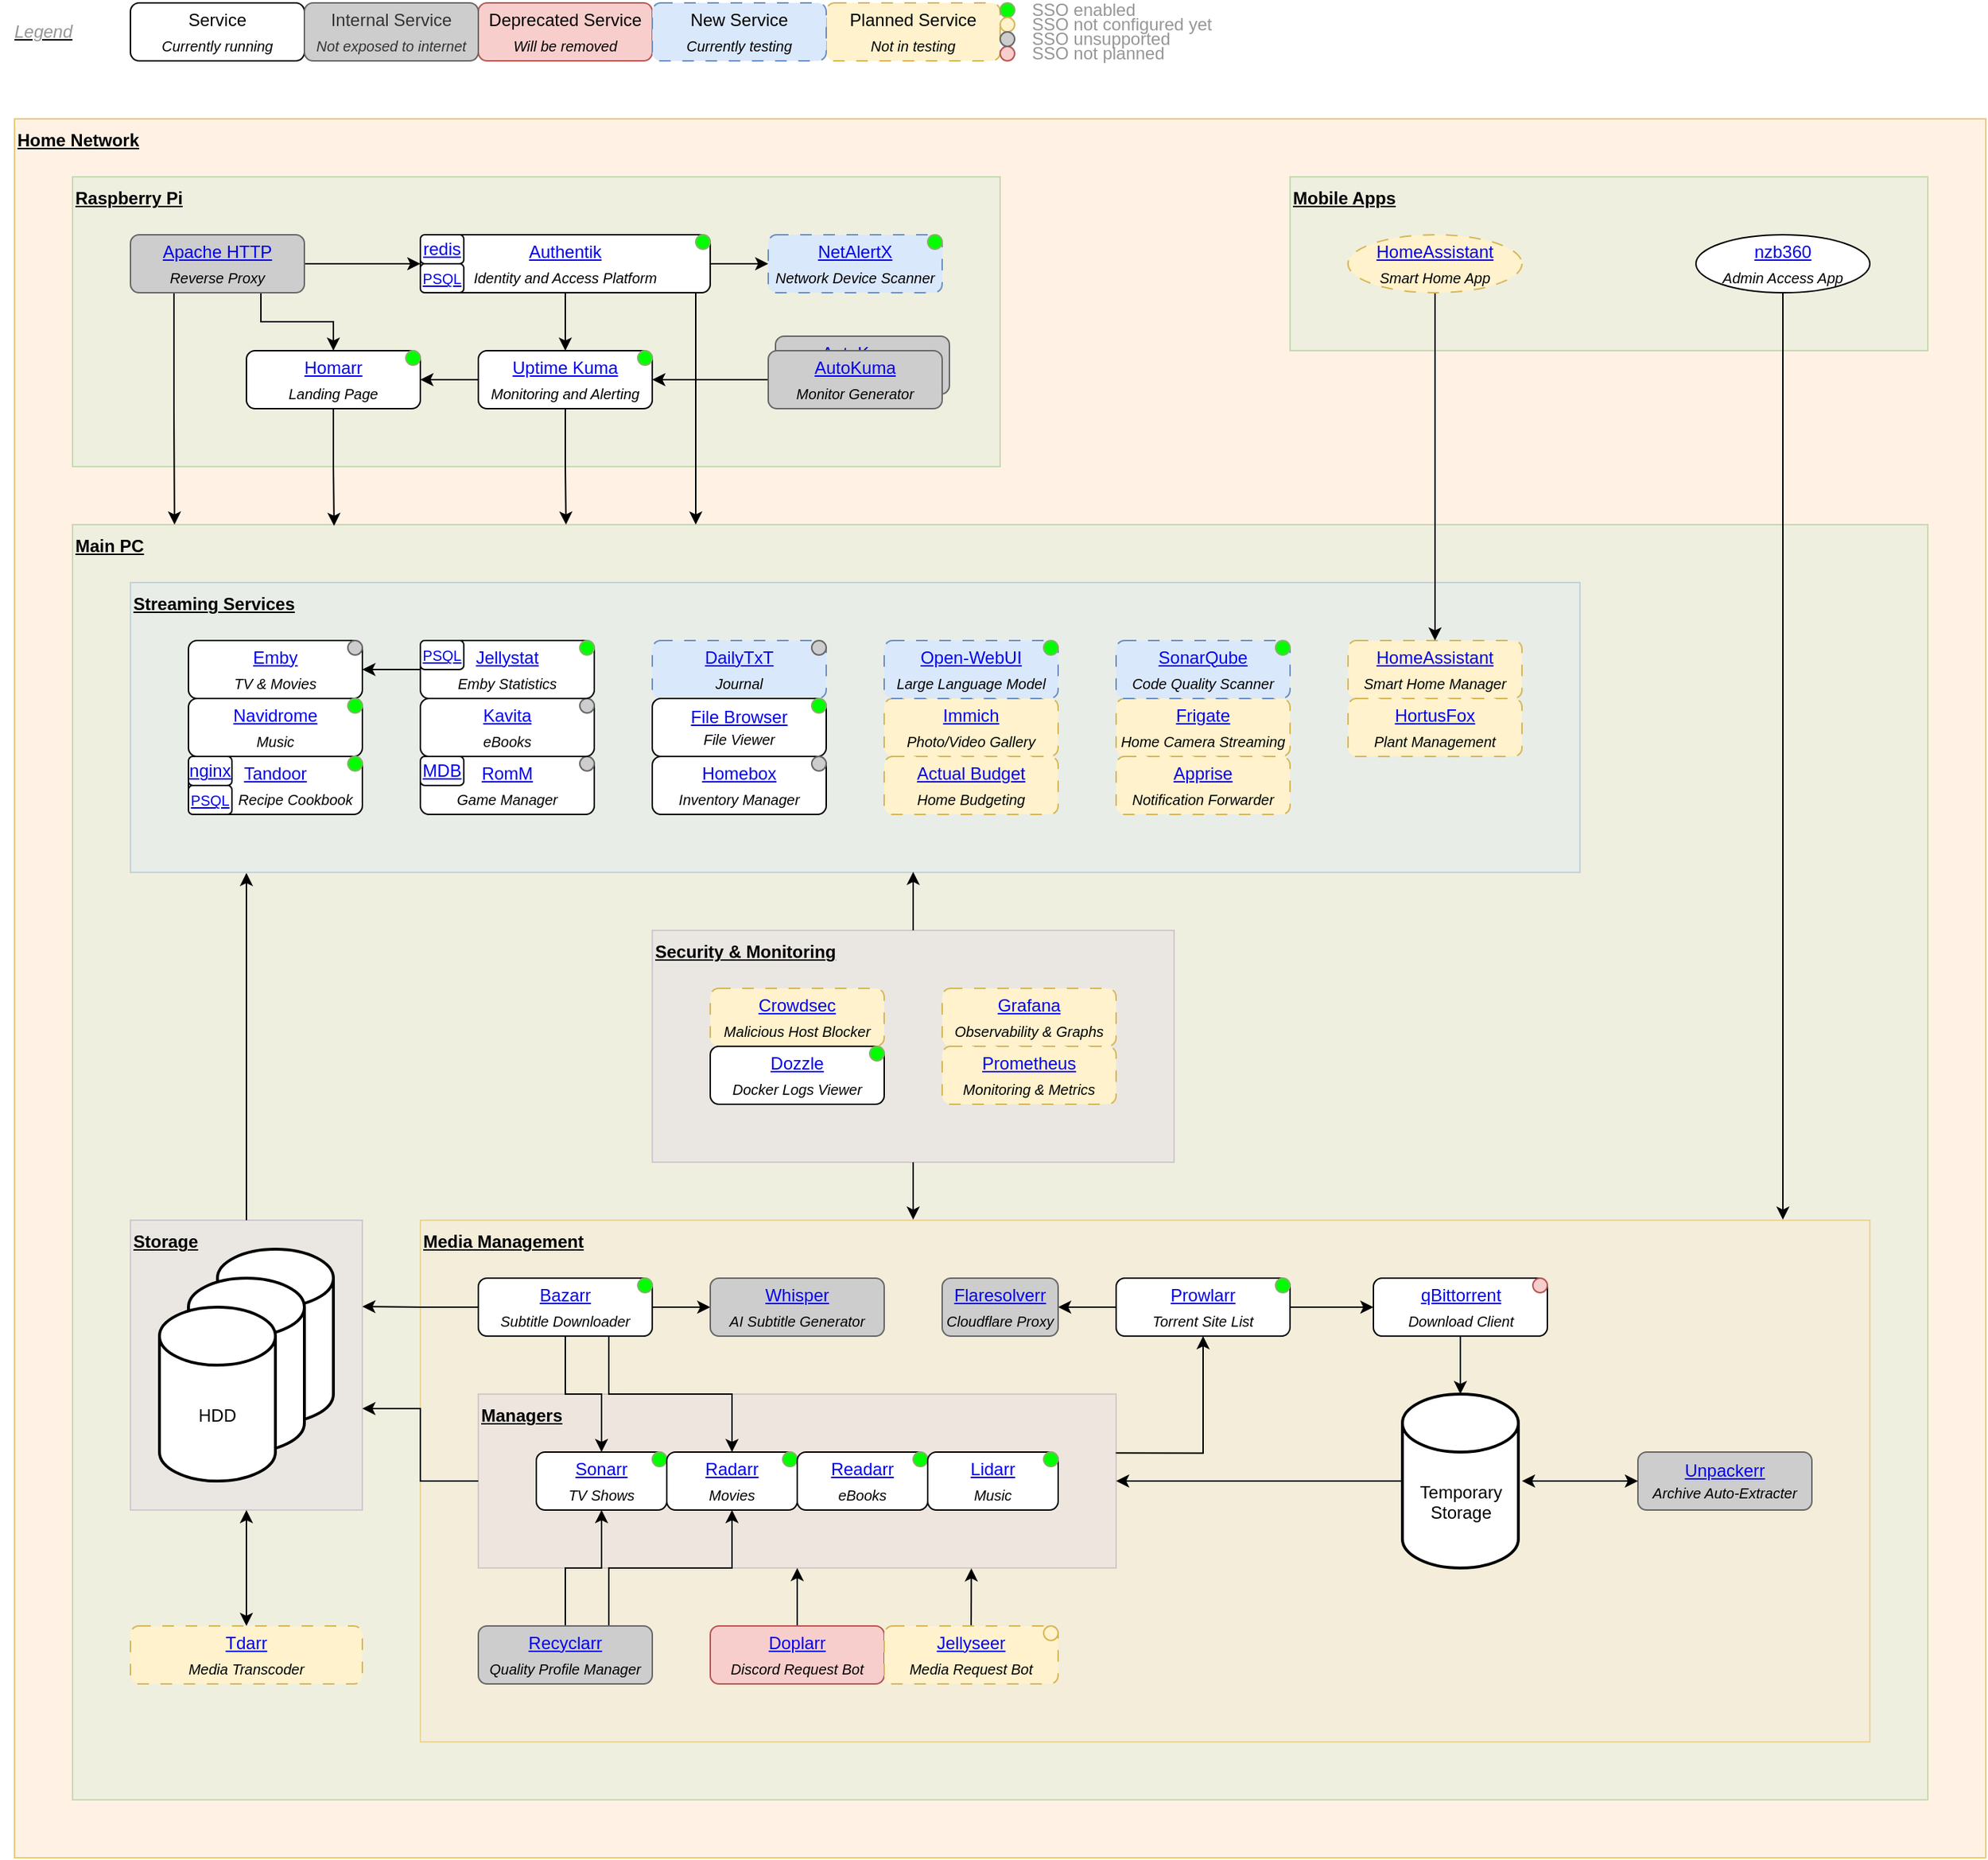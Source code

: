 <mxfile version="24.5.5" type="device">
  <diagram name="Page-1" id="pc7IyndSCSYQQamvQ25E">
    <mxGraphModel dx="1154" dy="514" grid="1" gridSize="10" guides="1" tooltips="1" connect="1" arrows="1" fold="1" page="1" pageScale="1" pageWidth="1169" pageHeight="827" math="0" shadow="0">
      <root>
        <mxCell id="0" />
        <mxCell id="1" parent="0" />
        <mxCell id="ByP5D_G1rsHgrG0Wdw6j-28" value="" style="rounded=0;whiteSpace=wrap;html=1;fillColor=#ffe6cc;strokeColor=#d79b00;opacity=50;" parent="1" vertex="1">
          <mxGeometry x="40" y="120" width="1360" height="1200" as="geometry" />
        </mxCell>
        <mxCell id="6X1RMtc413aK-zR1KFE_-30" value="" style="rounded=0;whiteSpace=wrap;html=1;fillColor=#d5e8d4;strokeColor=#82b366;opacity=40;" parent="1" vertex="1">
          <mxGeometry x="80" y="400" width="1280" height="880" as="geometry" />
        </mxCell>
        <mxCell id="nFLrENYFJLQG_o7xyKyQ-1" value="" style="rounded=0;whiteSpace=wrap;html=1;fillColor=#dae8fc;strokeColor=#6c8ebf;fillStyle=auto;gradientColor=none;opacity=30;glass=0;" parent="1" vertex="1">
          <mxGeometry x="120" y="440" width="1000" height="200" as="geometry" />
        </mxCell>
        <mxCell id="6X1RMtc413aK-zR1KFE_-32" value="" style="rounded=0;whiteSpace=wrap;html=1;fillColor=#ffe6cc;strokeColor=#d79b00;opacity=30;" parent="1" vertex="1">
          <mxGeometry x="320" y="880" width="1000" height="360" as="geometry" />
        </mxCell>
        <mxCell id="dgM-4BmzPYSXpo5_9bCQ-5" value="" style="rounded=0;whiteSpace=wrap;html=1;opacity=40;fillColor=#d5e8d4;strokeColor=#82b366;" parent="1" vertex="1">
          <mxGeometry x="920" y="160" width="440" height="120" as="geometry" />
        </mxCell>
        <mxCell id="ByP5D_G1rsHgrG0Wdw6j-15" value="" style="rounded=0;whiteSpace=wrap;html=1;opacity=40;fillColor=#d5e8d4;strokeColor=#82b366;" parent="1" vertex="1">
          <mxGeometry x="80" y="160" width="640" height="200" as="geometry" />
        </mxCell>
        <mxCell id="oyaQrTRKLkGkAWCvTF3D-21" value="" style="rounded=0;whiteSpace=wrap;html=1;fillColor=#e1d5e7;strokeColor=#9673a6;opacity=30;" parent="1" vertex="1">
          <mxGeometry x="120" y="880" width="160" height="200" as="geometry" />
        </mxCell>
        <mxCell id="Tl25KXTgNwVIgyIWhWGG-37" style="edgeStyle=orthogonalEdgeStyle;rounded=0;orthogonalLoop=1;jettySize=auto;html=1;exitX=0.999;exitY=0.339;exitDx=0;exitDy=0;entryX=0.5;entryY=1;entryDx=0;entryDy=0;exitPerimeter=0;" parent="1" source="oyaQrTRKLkGkAWCvTF3D-5" target="nFLrENYFJLQG_o7xyKyQ-12" edge="1">
          <mxGeometry relative="1" as="geometry">
            <Array as="points">
              <mxPoint x="860" y="1041" />
            </Array>
          </mxGeometry>
        </mxCell>
        <mxCell id="Tl25KXTgNwVIgyIWhWGG-45" style="edgeStyle=orthogonalEdgeStyle;rounded=0;orthogonalLoop=1;jettySize=auto;html=1;exitX=0;exitY=0.5;exitDx=0;exitDy=0;entryX=1;entryY=0.65;entryDx=0;entryDy=0;entryPerimeter=0;" parent="1" source="oyaQrTRKLkGkAWCvTF3D-5" target="oyaQrTRKLkGkAWCvTF3D-21" edge="1">
          <mxGeometry relative="1" as="geometry" />
        </mxCell>
        <mxCell id="oyaQrTRKLkGkAWCvTF3D-5" value="" style="rounded=0;whiteSpace=wrap;html=1;fillColor=#e1d5e7;strokeColor=#9673a6;opacity=30;" parent="1" vertex="1">
          <mxGeometry x="360" y="1000" width="440" height="120" as="geometry" />
        </mxCell>
        <mxCell id="nFLrENYFJLQG_o7xyKyQ-4" value="&lt;u&gt;&lt;b&gt;Streaming Services&lt;/b&gt;&lt;/u&gt;" style="text;html=1;strokeColor=none;fillColor=none;align=left;verticalAlign=middle;whiteSpace=wrap;rounded=0;" parent="1" vertex="1">
          <mxGeometry x="120" y="440" width="120" height="30" as="geometry" />
        </mxCell>
        <mxCell id="Tl25KXTgNwVIgyIWhWGG-32" style="edgeStyle=orthogonalEdgeStyle;rounded=0;orthogonalLoop=1;jettySize=auto;html=1;exitX=1;exitY=0.5;exitDx=0;exitDy=0;entryX=0;entryY=0.5;entryDx=0;entryDy=0;" parent="1" source="nFLrENYFJLQG_o7xyKyQ-11" target="nFLrENYFJLQG_o7xyKyQ-13" edge="1">
          <mxGeometry relative="1" as="geometry" />
        </mxCell>
        <mxCell id="Tl25KXTgNwVIgyIWhWGG-33" style="edgeStyle=orthogonalEdgeStyle;rounded=0;orthogonalLoop=1;jettySize=auto;html=1;exitX=0.75;exitY=1;exitDx=0;exitDy=0;" parent="1" source="nFLrENYFJLQG_o7xyKyQ-11" target="nFLrENYFJLQG_o7xyKyQ-8" edge="1">
          <mxGeometry relative="1" as="geometry" />
        </mxCell>
        <mxCell id="Tl25KXTgNwVIgyIWhWGG-34" style="edgeStyle=orthogonalEdgeStyle;rounded=0;orthogonalLoop=1;jettySize=auto;html=1;exitX=0.5;exitY=1;exitDx=0;exitDy=0;entryX=0.5;entryY=0;entryDx=0;entryDy=0;" parent="1" source="nFLrENYFJLQG_o7xyKyQ-11" target="nFLrENYFJLQG_o7xyKyQ-7" edge="1">
          <mxGeometry relative="1" as="geometry" />
        </mxCell>
        <mxCell id="oyaQrTRKLkGkAWCvTF3D-35" style="edgeStyle=orthogonalEdgeStyle;rounded=0;orthogonalLoop=1;jettySize=auto;html=1;exitX=0;exitY=0.5;exitDx=0;exitDy=0;entryX=1;entryY=0.5;entryDx=0;entryDy=0;" parent="1" source="nFLrENYFJLQG_o7xyKyQ-12" target="oyaQrTRKLkGkAWCvTF3D-34" edge="1">
          <mxGeometry relative="1" as="geometry" />
        </mxCell>
        <mxCell id="nFLrENYFJLQG_o7xyKyQ-13" value="&lt;a href=&quot;https://github.com/ahmetoner/whisper-asr-webservice&quot;&gt;Whisper&lt;/a&gt;&lt;br&gt;&lt;i&gt;&lt;sub&gt;AI Subtitle Generator&lt;/sub&gt;&lt;/i&gt;" style="rounded=1;whiteSpace=wrap;html=1;fillColor=#cdcdcd;strokeColor=#666666;" parent="1" vertex="1">
          <mxGeometry x="520" y="920" width="120" height="40" as="geometry" />
        </mxCell>
        <mxCell id="6X1RMtc413aK-zR1KFE_-15" value="" style="endArrow=classic;html=1;rounded=0;exitX=1;exitY=0.5;exitDx=0;exitDy=0;entryX=0;entryY=0.5;entryDx=0;entryDy=0;" parent="1" source="nFLrENYFJLQG_o7xyKyQ-12" target="nFLrENYFJLQG_o7xyKyQ-14" edge="1">
          <mxGeometry width="50" height="50" relative="1" as="geometry">
            <mxPoint x="850" y="1070" as="sourcePoint" />
            <mxPoint x="840" y="940" as="targetPoint" />
          </mxGeometry>
        </mxCell>
        <mxCell id="6X1RMtc413aK-zR1KFE_-31" value="Main PC" style="text;html=1;strokeColor=none;fillColor=none;align=left;verticalAlign=middle;whiteSpace=wrap;rounded=0;fontStyle=5" parent="1" vertex="1">
          <mxGeometry x="80" y="400" width="60" height="30" as="geometry" />
        </mxCell>
        <mxCell id="6X1RMtc413aK-zR1KFE_-33" value="Media Management" style="text;html=1;strokeColor=none;fillColor=none;align=left;verticalAlign=middle;whiteSpace=wrap;rounded=0;fontStyle=5" parent="1" vertex="1">
          <mxGeometry x="320" y="880" width="130" height="30" as="geometry" />
        </mxCell>
        <mxCell id="oyaQrTRKLkGkAWCvTF3D-2" value="" style="endArrow=classic;html=1;rounded=0;exitX=0.5;exitY=1;exitDx=0;exitDy=0;entryX=0.5;entryY=0;entryDx=0;entryDy=0;entryPerimeter=0;" parent="1" source="nFLrENYFJLQG_o7xyKyQ-14" target="yPYZG5OUBgQut-3pFmvg-13" edge="1">
          <mxGeometry width="50" height="50" relative="1" as="geometry">
            <mxPoint x="900" y="1290" as="sourcePoint" />
            <mxPoint x="1037.5" y="1000" as="targetPoint" />
          </mxGeometry>
        </mxCell>
        <mxCell id="oyaQrTRKLkGkAWCvTF3D-34" value="&lt;a href=&quot;https://github.com/aeonlucid/flaresolverr&quot;&gt;Flaresolverr&lt;/a&gt;&lt;br&gt;&lt;i&gt;&lt;sub&gt;Cloudflare Proxy&lt;/sub&gt;&lt;/i&gt;" style="rounded=1;whiteSpace=wrap;html=1;fillColor=#cdcdcd;strokeColor=#666666;" parent="1" vertex="1">
          <mxGeometry x="680" y="920" width="80" height="40" as="geometry" />
        </mxCell>
        <mxCell id="oyaQrTRKLkGkAWCvTF3D-38" value="Storage" style="text;html=1;strokeColor=none;fillColor=none;align=left;verticalAlign=middle;whiteSpace=wrap;rounded=0;fontStyle=5" parent="1" vertex="1">
          <mxGeometry x="120" y="880" width="60" height="30" as="geometry" />
        </mxCell>
        <mxCell id="ByP5D_G1rsHgrG0Wdw6j-4" value="&lt;a href=&quot;https://play.google.com/store/apps/details?id=com.kevinforeman.nzb360&quot;&gt;nzb360&lt;/a&gt;&lt;br&gt;&lt;i&gt;&lt;sub&gt;Admin Access App&lt;/sub&gt;&lt;/i&gt;" style="ellipse;whiteSpace=wrap;html=1;" parent="1" vertex="1">
          <mxGeometry x="1200" y="200" width="120" height="40" as="geometry" />
        </mxCell>
        <mxCell id="ByP5D_G1rsHgrG0Wdw6j-7" value="&lt;a href=&quot;https://github.com/home-assistant&quot;&gt;HomeAssistant&lt;/a&gt;&lt;br&gt;&lt;i&gt;&lt;sub&gt;Smart Home Manager&lt;/sub&gt;&lt;/i&gt;" style="rounded=1;whiteSpace=wrap;html=1;dashed=1;dashPattern=8 8;fillColor=#fff2cc;strokeColor=#d6b656;" parent="1" vertex="1">
          <mxGeometry x="960" y="480" width="120" height="40" as="geometry" />
        </mxCell>
        <mxCell id="ByP5D_G1rsHgrG0Wdw6j-16" value="Raspberry Pi" style="text;html=1;strokeColor=none;fillColor=none;align=left;verticalAlign=middle;whiteSpace=wrap;rounded=0;fontStyle=5" parent="1" vertex="1">
          <mxGeometry x="80" y="160" width="90" height="30" as="geometry" />
        </mxCell>
        <mxCell id="m3TOI7ntmCoXaSSpGHYj-6" style="edgeStyle=orthogonalEdgeStyle;rounded=0;orthogonalLoop=1;jettySize=auto;html=1;exitX=1;exitY=0.5;exitDx=0;exitDy=0;entryX=0;entryY=0.5;entryDx=0;entryDy=0;" parent="1" source="ByP5D_G1rsHgrG0Wdw6j-18" target="E4U7jJgjo-yncmPXJe4U-10" edge="1">
          <mxGeometry relative="1" as="geometry" />
        </mxCell>
        <mxCell id="m3TOI7ntmCoXaSSpGHYj-15" style="edgeStyle=orthogonalEdgeStyle;rounded=0;orthogonalLoop=1;jettySize=auto;html=1;exitX=0.75;exitY=1;exitDx=0;exitDy=0;entryX=0.5;entryY=0;entryDx=0;entryDy=0;" parent="1" source="ByP5D_G1rsHgrG0Wdw6j-18" target="MZvt10MQMLPbu3KIxgem-8" edge="1">
          <mxGeometry relative="1" as="geometry" />
        </mxCell>
        <mxCell id="ByP5D_G1rsHgrG0Wdw6j-29" value="&lt;b&gt;&lt;u&gt;Home Network&lt;/u&gt;&lt;/b&gt;" style="text;html=1;strokeColor=none;fillColor=none;align=left;verticalAlign=middle;whiteSpace=wrap;rounded=0;" parent="1" vertex="1">
          <mxGeometry x="40" y="120" width="90" height="30" as="geometry" />
        </mxCell>
        <mxCell id="ByP5D_G1rsHgrG0Wdw6j-34" value="&lt;a href=&quot;https://github.com/imagegenius/docker-immich&quot;&gt;Immich&lt;/a&gt;&lt;br&gt;&lt;sub&gt;&lt;i&gt;Photo/Video Gallery&lt;/i&gt;&lt;/sub&gt;" style="rounded=1;whiteSpace=wrap;html=1;dashed=1;dashPattern=8 8;fillColor=#fff2cc;strokeColor=#d6b656;" parent="1" vertex="1">
          <mxGeometry x="640" y="520" width="120" height="40" as="geometry" />
        </mxCell>
        <mxCell id="Tl25KXTgNwVIgyIWhWGG-35" style="edgeStyle=orthogonalEdgeStyle;rounded=0;orthogonalLoop=1;jettySize=auto;html=1;exitX=0.5;exitY=0;exitDx=0;exitDy=0;" parent="1" source="ByP5D_G1rsHgrG0Wdw6j-36" target="nFLrENYFJLQG_o7xyKyQ-7" edge="1">
          <mxGeometry relative="1" as="geometry" />
        </mxCell>
        <mxCell id="Tl25KXTgNwVIgyIWhWGG-36" style="edgeStyle=orthogonalEdgeStyle;rounded=0;orthogonalLoop=1;jettySize=auto;html=1;exitX=0.75;exitY=0;exitDx=0;exitDy=0;entryX=0.5;entryY=1;entryDx=0;entryDy=0;" parent="1" source="ByP5D_G1rsHgrG0Wdw6j-36" target="nFLrENYFJLQG_o7xyKyQ-8" edge="1">
          <mxGeometry relative="1" as="geometry" />
        </mxCell>
        <mxCell id="ByP5D_G1rsHgrG0Wdw6j-36" value="&lt;a href=&quot;https://github.com/recyclarr/recyclarr&quot;&gt;Recyclarr&lt;/a&gt;&lt;br&gt;&lt;i&gt;&lt;sub&gt;Quality Profile Manager&lt;/sub&gt;&lt;/i&gt;" style="rounded=1;whiteSpace=wrap;html=1;fillColor=#cdcdcd;strokeColor=#666666;" parent="1" vertex="1">
          <mxGeometry x="360" y="1160" width="120" height="40" as="geometry" />
        </mxCell>
        <mxCell id="ByP5D_G1rsHgrG0Wdw6j-39" value="&lt;a href=&quot;https://github.com/Unpackerr/unpackerr&quot;&gt;Unpackerr&lt;/a&gt;&lt;br&gt;&lt;span style=&quot;font-size: 10px;&quot;&gt;&lt;i&gt;Archive Auto-Extracter&lt;/i&gt;&lt;/span&gt;" style="rounded=1;whiteSpace=wrap;html=1;fillColor=#cdcdcd;strokeColor=#666666;" parent="1" vertex="1">
          <mxGeometry x="1160" y="1040" width="120" height="40" as="geometry" />
        </mxCell>
        <mxCell id="Tl25KXTgNwVIgyIWhWGG-4" value="" style="rounded=0;whiteSpace=wrap;html=1;fillColor=#e1d5e7;strokeColor=#9673a6;opacity=30;" parent="1" vertex="1">
          <mxGeometry x="480" y="680" width="360" height="160" as="geometry" />
        </mxCell>
        <mxCell id="beeUFlDvooX-L1BY4JcO-8" value="Service&lt;br&gt;&lt;i&gt;&lt;sub&gt;Currently running&lt;/sub&gt;&lt;/i&gt;" style="rounded=1;whiteSpace=wrap;html=1;" parent="1" vertex="1">
          <mxGeometry x="120" y="40" width="120" height="40" as="geometry" />
        </mxCell>
        <mxCell id="beeUFlDvooX-L1BY4JcO-9" value="Deprecated Service&lt;br&gt;&lt;i&gt;&lt;sub&gt;Will be removed&lt;br&gt;&lt;/sub&gt;&lt;/i&gt;" style="rounded=1;whiteSpace=wrap;html=1;fillColor=#f8cecc;strokeColor=#b85450;" parent="1" vertex="1">
          <mxGeometry x="360" y="40" width="120" height="40" as="geometry" />
        </mxCell>
        <mxCell id="beeUFlDvooX-L1BY4JcO-10" value="Planned Service&lt;br&gt;&lt;i&gt;&lt;sub&gt;Not in testing&lt;/sub&gt;&lt;/i&gt;" style="rounded=1;whiteSpace=wrap;html=1;dashed=1;dashPattern=8 8;fillColor=#fff2cc;strokeColor=#d6b656;" parent="1" vertex="1">
          <mxGeometry x="600" y="40" width="120" height="40" as="geometry" />
        </mxCell>
        <mxCell id="beeUFlDvooX-L1BY4JcO-11" value="New Service&lt;br&gt;&lt;sub&gt;&lt;i&gt;Currently testing&lt;/i&gt;&lt;/sub&gt;" style="rounded=1;whiteSpace=wrap;html=1;dashed=1;dashPattern=8 8;fillColor=#dae8fc;strokeColor=#6c8ebf;" parent="1" vertex="1">
          <mxGeometry x="480" y="40" width="120" height="40" as="geometry" />
        </mxCell>
        <mxCell id="FYdWkUBb8k9048htAl1_-2" style="edgeStyle=orthogonalEdgeStyle;rounded=0;orthogonalLoop=1;jettySize=auto;html=1;entryX=1;entryY=0.5;entryDx=0;entryDy=0;" parent="1" source="Tl25KXTgNwVIgyIWhWGG-1" target="MZvt10MQMLPbu3KIxgem-8" edge="1">
          <mxGeometry relative="1" as="geometry" />
        </mxCell>
        <mxCell id="Tl25KXTgNwVIgyIWhWGG-5" value="&lt;b&gt;&lt;u&gt;Security &amp;amp; Monitoring&lt;/u&gt;&lt;/b&gt;" style="text;html=1;strokeColor=none;fillColor=none;align=left;verticalAlign=middle;whiteSpace=wrap;rounded=0;" parent="1" vertex="1">
          <mxGeometry x="480" y="680" width="140" height="30" as="geometry" />
        </mxCell>
        <mxCell id="Tl25KXTgNwVIgyIWhWGG-8" value="&lt;a href=&quot;https://github.com/ZoneMinder&quot;&gt;Frigate&lt;/a&gt;&lt;br&gt;&lt;i&gt;&lt;sub&gt;Home Camera Streaming&lt;/sub&gt;&lt;/i&gt;" style="rounded=1;whiteSpace=wrap;html=1;dashed=1;dashPattern=8 8;fillColor=#fff2cc;strokeColor=#d6b656;" parent="1" vertex="1">
          <mxGeometry x="800" y="520" width="120" height="40" as="geometry" />
        </mxCell>
        <mxCell id="Tl25KXTgNwVIgyIWhWGG-40" style="edgeStyle=orthogonalEdgeStyle;rounded=0;orthogonalLoop=1;jettySize=auto;html=1;exitX=0.5;exitY=0;exitDx=0;exitDy=0;entryX=0.5;entryY=1;entryDx=0;entryDy=0;" parent="1" source="Tl25KXTgNwVIgyIWhWGG-10" target="oyaQrTRKLkGkAWCvTF3D-5" edge="1">
          <mxGeometry relative="1" as="geometry" />
        </mxCell>
        <mxCell id="Tl25KXTgNwVIgyIWhWGG-10" value="&lt;a href=&quot;https://github.com/kiranshila/Doplarr&quot;&gt;Doplarr&lt;/a&gt;&lt;br&gt;&lt;i&gt;&lt;sub&gt;Discord Request Bot&lt;br&gt;&lt;/sub&gt;&lt;/i&gt;" style="rounded=1;whiteSpace=wrap;html=1;fillColor=#f8cecc;strokeColor=#b85450;" parent="1" vertex="1">
          <mxGeometry x="520" y="1160" width="120" height="40" as="geometry" />
        </mxCell>
        <mxCell id="Tl25KXTgNwVIgyIWhWGG-11" value="&lt;a href=&quot;https://github.com/crowdsecurity/crowdsec&quot;&gt;Crowdsec&lt;/a&gt;&lt;br&gt;&lt;i&gt;&lt;sub&gt;Malicious Host Blocker&lt;/sub&gt;&lt;/i&gt;" style="rounded=1;whiteSpace=wrap;html=1;dashed=1;dashPattern=8 8;fillColor=#fff2cc;strokeColor=#d6b656;" parent="1" vertex="1">
          <mxGeometry x="520" y="720" width="120" height="40" as="geometry" />
        </mxCell>
        <mxCell id="Tl25KXTgNwVIgyIWhWGG-13" style="edgeStyle=orthogonalEdgeStyle;rounded=0;orthogonalLoop=1;jettySize=auto;html=1;exitX=0.5;exitY=0;exitDx=0;exitDy=0;entryX=0.54;entryY=0.998;entryDx=0;entryDy=0;entryPerimeter=0;" parent="1" source="Tl25KXTgNwVIgyIWhWGG-4" target="nFLrENYFJLQG_o7xyKyQ-1" edge="1">
          <mxGeometry relative="1" as="geometry" />
        </mxCell>
        <mxCell id="Tl25KXTgNwVIgyIWhWGG-15" style="edgeStyle=orthogonalEdgeStyle;rounded=0;orthogonalLoop=1;jettySize=auto;html=1;exitX=0.5;exitY=1;exitDx=0;exitDy=0;entryX=0.34;entryY=-0.001;entryDx=0;entryDy=0;entryPerimeter=0;" parent="1" source="Tl25KXTgNwVIgyIWhWGG-4" target="6X1RMtc413aK-zR1KFE_-32" edge="1">
          <mxGeometry relative="1" as="geometry">
            <Array as="points" />
            <mxPoint x="665" y="880" as="targetPoint" />
          </mxGeometry>
        </mxCell>
        <mxCell id="Tl25KXTgNwVIgyIWhWGG-20" value="" style="endArrow=classic;startArrow=classic;html=1;rounded=0;entryX=0;entryY=0.5;entryDx=0;entryDy=0;" parent="1" target="ByP5D_G1rsHgrG0Wdw6j-39" edge="1">
          <mxGeometry width="50" height="50" relative="1" as="geometry">
            <mxPoint x="1080" y="1060" as="sourcePoint" />
            <mxPoint x="1260" y="1210" as="targetPoint" />
          </mxGeometry>
        </mxCell>
        <mxCell id="oyaQrTRKLkGkAWCvTF3D-7" value="Managers" style="text;html=1;strokeColor=none;fillColor=none;align=left;verticalAlign=middle;whiteSpace=wrap;rounded=0;fontStyle=5" parent="1" vertex="1">
          <mxGeometry x="360" y="1000" width="60" height="30" as="geometry" />
        </mxCell>
        <mxCell id="Tl25KXTgNwVIgyIWhWGG-42" style="edgeStyle=orthogonalEdgeStyle;rounded=0;orthogonalLoop=1;jettySize=auto;html=1;exitX=0.5;exitY=0;exitDx=0;exitDy=0;entryX=0.773;entryY=1.002;entryDx=0;entryDy=0;entryPerimeter=0;" parent="1" source="beeUFlDvooX-L1BY4JcO-1" target="oyaQrTRKLkGkAWCvTF3D-5" edge="1">
          <mxGeometry relative="1" as="geometry" />
        </mxCell>
        <mxCell id="Tl25KXTgNwVIgyIWhWGG-43" style="edgeStyle=orthogonalEdgeStyle;rounded=0;orthogonalLoop=1;jettySize=auto;html=1;exitX=0.5;exitY=0;exitDx=0;exitDy=0;entryX=0.08;entryY=1.002;entryDx=0;entryDy=0;entryPerimeter=0;" parent="1" source="oyaQrTRKLkGkAWCvTF3D-21" target="nFLrENYFJLQG_o7xyKyQ-1" edge="1">
          <mxGeometry relative="1" as="geometry">
            <Array as="points" />
          </mxGeometry>
        </mxCell>
        <mxCell id="dgM-4BmzPYSXpo5_9bCQ-6" value="&lt;u&gt;&lt;b&gt;Mobile Apps&lt;/b&gt;&lt;/u&gt;" style="text;html=1;strokeColor=none;fillColor=none;align=left;verticalAlign=middle;whiteSpace=wrap;rounded=0;" parent="1" vertex="1">
          <mxGeometry x="920" y="160" width="120" height="30" as="geometry" />
        </mxCell>
        <mxCell id="dgM-4BmzPYSXpo5_9bCQ-11" style="edgeStyle=orthogonalEdgeStyle;rounded=0;orthogonalLoop=1;jettySize=auto;html=1;exitX=0.5;exitY=1;exitDx=0;exitDy=0;entryX=0.5;entryY=0;entryDx=0;entryDy=0;" parent="1" source="ByP5D_G1rsHgrG0Wdw6j-11" target="ByP5D_G1rsHgrG0Wdw6j-7" edge="1">
          <mxGeometry relative="1" as="geometry">
            <Array as="points">
              <mxPoint x="1020" y="250" />
              <mxPoint x="1020" y="250" />
            </Array>
          </mxGeometry>
        </mxCell>
        <mxCell id="ByP5D_G1rsHgrG0Wdw6j-11" value="&lt;a href=&quot;https://play.google.com/store/apps/details?id=io.homeassistant.companion.android&quot;&gt;HomeAssistant&lt;/a&gt;&lt;br&gt;&lt;i&gt;&lt;sub&gt;Smart Home App&lt;/sub&gt;&lt;/i&gt;" style="ellipse;whiteSpace=wrap;html=1;dashed=1;dashPattern=8 8;fillColor=#fff2cc;strokeColor=#d6b656;" parent="1" vertex="1">
          <mxGeometry x="960" y="200" width="120" height="40" as="geometry" />
        </mxCell>
        <mxCell id="dgM-4BmzPYSXpo5_9bCQ-10" style="edgeStyle=orthogonalEdgeStyle;rounded=0;orthogonalLoop=1;jettySize=auto;html=1;exitX=0.5;exitY=1;exitDx=0;exitDy=0;entryX=0.94;entryY=-0.001;entryDx=0;entryDy=0;entryPerimeter=0;" parent="1" source="ByP5D_G1rsHgrG0Wdw6j-4" target="6X1RMtc413aK-zR1KFE_-32" edge="1">
          <mxGeometry relative="1" as="geometry">
            <mxPoint x="1260" y="840" as="targetPoint" />
            <Array as="points" />
          </mxGeometry>
        </mxCell>
        <mxCell id="dgM-4BmzPYSXpo5_9bCQ-12" value="&lt;a href=&quot;https://github.com/danielbrendel/hortusfox-web&quot;&gt;HortusFox&lt;/a&gt;&lt;br&gt;&lt;i&gt;&lt;sub&gt;Plant Management&lt;/sub&gt;&lt;/i&gt;" style="rounded=1;whiteSpace=wrap;html=1;dashed=1;dashPattern=8 8;fillColor=#fff2cc;strokeColor=#d6b656;" parent="1" vertex="1">
          <mxGeometry x="960" y="520" width="120" height="40" as="geometry" />
        </mxCell>
        <mxCell id="dgM-4BmzPYSXpo5_9bCQ-13" value="&lt;a href=&quot;https://github.com/actualbudget/actual&quot;&gt;Actual Budget&lt;/a&gt;&lt;br&gt;&lt;i&gt;&lt;sub&gt;Home Budgeting&lt;/sub&gt;&lt;/i&gt;" style="rounded=1;whiteSpace=wrap;html=1;dashed=1;dashPattern=8 8;fillColor=#fff2cc;strokeColor=#d6b656;" parent="1" vertex="1">
          <mxGeometry x="640" y="560" width="120" height="40" as="geometry" />
        </mxCell>
        <mxCell id="HlaznDHf1Y8uNSB78Uza-1" value="&lt;a href=&quot;https://github.com/grafana/grafana&quot;&gt;Grafana&lt;/a&gt;&lt;br&gt;&lt;i&gt;&lt;sub&gt;Observability &amp;amp; Graphs&lt;/sub&gt;&lt;/i&gt;" style="rounded=1;whiteSpace=wrap;html=1;dashed=1;dashPattern=8 8;fillColor=#fff2cc;strokeColor=#d6b656;" parent="1" vertex="1">
          <mxGeometry x="680" y="720" width="120" height="40" as="geometry" />
        </mxCell>
        <mxCell id="HlaznDHf1Y8uNSB78Uza-2" value="&lt;a href=&quot;https://github.com/prometheus/prometheus&quot;&gt;Prometheus&lt;/a&gt;&lt;br&gt;&lt;i&gt;&lt;sub&gt;Monitoring &amp;amp; Metrics&lt;/sub&gt;&lt;/i&gt;" style="rounded=1;whiteSpace=wrap;html=1;dashed=1;dashPattern=8 8;fillColor=#fff2cc;strokeColor=#d6b656;" parent="1" vertex="1">
          <mxGeometry x="680" y="760" width="120" height="40" as="geometry" />
        </mxCell>
        <mxCell id="m3TOI7ntmCoXaSSpGHYj-10" style="edgeStyle=orthogonalEdgeStyle;rounded=0;orthogonalLoop=1;jettySize=auto;html=1;exitX=0.5;exitY=1;exitDx=0;exitDy=0;entryX=0.5;entryY=0;entryDx=0;entryDy=0;" parent="1" source="E4U7jJgjo-yncmPXJe4U-10" target="Tl25KXTgNwVIgyIWhWGG-1" edge="1">
          <mxGeometry relative="1" as="geometry" />
        </mxCell>
        <mxCell id="FYdWkUBb8k9048htAl1_-4" style="edgeStyle=orthogonalEdgeStyle;rounded=0;orthogonalLoop=1;jettySize=auto;html=1;entryX=0;entryY=0.5;entryDx=0;entryDy=0;" parent="1" source="E4U7jJgjo-yncmPXJe4U-10" target="FYdWkUBb8k9048htAl1_-3" edge="1">
          <mxGeometry relative="1" as="geometry" />
        </mxCell>
        <mxCell id="E4U7jJgjo-yncmPXJe4U-20" value="Internal Service&lt;br&gt;&lt;i&gt;&lt;sub&gt;Not exposed to internet&lt;/sub&gt;&lt;/i&gt;" style="rounded=1;whiteSpace=wrap;html=1;fillColor=#cdcdcd;strokeColor=#666666;fontColor=#333333;" parent="1" vertex="1">
          <mxGeometry x="240" y="40" width="120" height="40" as="geometry" />
        </mxCell>
        <mxCell id="yPYZG5OUBgQut-3pFmvg-12" value="&lt;div&gt;&lt;/div&gt;" style="strokeWidth=2;html=1;shape=mxgraph.flowchart.database;whiteSpace=wrap;" parent="1" vertex="1">
          <mxGeometry x="180" y="900" width="80" height="120" as="geometry" />
        </mxCell>
        <mxCell id="yPYZG5OUBgQut-3pFmvg-11" value="&lt;div&gt;&lt;/div&gt;" style="strokeWidth=2;html=1;shape=mxgraph.flowchart.database;whiteSpace=wrap;" parent="1" vertex="1">
          <mxGeometry x="160" y="920" width="80" height="120" as="geometry" />
        </mxCell>
        <mxCell id="yPYZG5OUBgQut-3pFmvg-10" value="&lt;div&gt;&lt;br&gt;&lt;/div&gt;&lt;div&gt;&lt;br&gt;&lt;/div&gt;HDD" style="strokeWidth=2;html=1;shape=mxgraph.flowchart.database;whiteSpace=wrap;" parent="1" vertex="1">
          <mxGeometry x="140" y="940" width="80" height="120" as="geometry" />
        </mxCell>
        <mxCell id="yPYZG5OUBgQut-3pFmvg-14" style="edgeStyle=orthogonalEdgeStyle;rounded=0;orthogonalLoop=1;jettySize=auto;html=1;exitX=0;exitY=0.5;exitDx=0;exitDy=0;exitPerimeter=0;entryX=1;entryY=0.5;entryDx=0;entryDy=0;" parent="1" source="yPYZG5OUBgQut-3pFmvg-13" target="oyaQrTRKLkGkAWCvTF3D-5" edge="1">
          <mxGeometry relative="1" as="geometry" />
        </mxCell>
        <mxCell id="yPYZG5OUBgQut-3pFmvg-13" value="&lt;div&gt;&lt;br&gt;&lt;/div&gt;&lt;div&gt;&lt;br&gt;&lt;/div&gt;Temporary&lt;div&gt;Storage&lt;/div&gt;" style="strokeWidth=2;html=1;shape=mxgraph.flowchart.database;whiteSpace=wrap;" parent="1" vertex="1">
          <mxGeometry x="997.5" y="1000" width="80" height="120" as="geometry" />
        </mxCell>
        <mxCell id="NsMB9uYr-3L7iLRaVMri-1" value="" style="ellipse;whiteSpace=wrap;html=1;aspect=fixed;fillColor=#00ff00;strokeColor=#82b366;" parent="1" vertex="1">
          <mxGeometry x="720" y="40" width="10" height="10" as="geometry" />
        </mxCell>
        <mxCell id="NsMB9uYr-3L7iLRaVMri-2" value="" style="ellipse;whiteSpace=wrap;html=1;aspect=fixed;fillColor=#fff2cc;strokeColor=#d6b656;" parent="1" vertex="1">
          <mxGeometry x="720" y="50" width="10" height="10" as="geometry" />
        </mxCell>
        <mxCell id="NsMB9uYr-3L7iLRaVMri-3" value="" style="ellipse;whiteSpace=wrap;html=1;aspect=fixed;fillColor=#f8cecc;strokeColor=#b85450;" parent="1" vertex="1">
          <mxGeometry x="720" y="70" width="10" height="10" as="geometry" />
        </mxCell>
        <mxCell id="NsMB9uYr-3L7iLRaVMri-4" value="" style="ellipse;whiteSpace=wrap;html=1;aspect=fixed;fillColor=#cdcdcd;strokeColor=#666666;fontColor=#333333;" parent="1" vertex="1">
          <mxGeometry x="720" y="60" width="10" height="10" as="geometry" />
        </mxCell>
        <mxCell id="NsMB9uYr-3L7iLRaVMri-5" value="&lt;font color=&quot;#969696&quot;&gt;SSO enabled&lt;/font&gt;" style="text;html=1;align=left;verticalAlign=middle;whiteSpace=wrap;rounded=0;" parent="1" vertex="1">
          <mxGeometry x="740" y="40" width="140" height="10" as="geometry" />
        </mxCell>
        <mxCell id="NsMB9uYr-3L7iLRaVMri-6" value="&lt;font color=&quot;#969696&quot;&gt;SSO not configured yet&lt;/font&gt;" style="text;html=1;align=left;verticalAlign=middle;whiteSpace=wrap;rounded=0;" parent="1" vertex="1">
          <mxGeometry x="740" y="50" width="140" height="10" as="geometry" />
        </mxCell>
        <mxCell id="NsMB9uYr-3L7iLRaVMri-7" value="&lt;font color=&quot;#969696&quot;&gt;SSO unsupported&lt;/font&gt;" style="text;html=1;align=left;verticalAlign=middle;whiteSpace=wrap;rounded=0;" parent="1" vertex="1">
          <mxGeometry x="740" y="60" width="140" height="10" as="geometry" />
        </mxCell>
        <mxCell id="NsMB9uYr-3L7iLRaVMri-8" value="&lt;font color=&quot;#969696&quot;&gt;SSO not planned&lt;/font&gt;" style="text;html=1;align=left;verticalAlign=middle;whiteSpace=wrap;rounded=0;" parent="1" vertex="1">
          <mxGeometry x="740" y="70" width="140" height="10" as="geometry" />
        </mxCell>
        <mxCell id="NsMB9uYr-3L7iLRaVMri-9" value="&lt;i&gt;&lt;u&gt;&lt;font color=&quot;#969696&quot;&gt;Legend&lt;/font&gt;&lt;/u&gt;&lt;/i&gt;" style="text;html=1;align=center;verticalAlign=middle;whiteSpace=wrap;rounded=0;" parent="1" vertex="1">
          <mxGeometry x="30" y="55" width="60" height="10" as="geometry" />
        </mxCell>
        <mxCell id="m3TOI7ntmCoXaSSpGHYj-8" style="edgeStyle=orthogonalEdgeStyle;rounded=0;orthogonalLoop=1;jettySize=auto;html=1;" parent="1" edge="1">
          <mxGeometry relative="1" as="geometry">
            <mxPoint x="510" y="240" as="sourcePoint" />
            <mxPoint x="510" y="400" as="targetPoint" />
            <Array as="points">
              <mxPoint x="510" y="240" />
            </Array>
          </mxGeometry>
        </mxCell>
        <mxCell id="m3TOI7ntmCoXaSSpGHYj-9" style="edgeStyle=orthogonalEdgeStyle;rounded=0;orthogonalLoop=1;jettySize=auto;html=1;exitX=0.25;exitY=1;exitDx=0;exitDy=0;entryX=0.055;entryY=0;entryDx=0;entryDy=0;entryPerimeter=0;" parent="1" source="ByP5D_G1rsHgrG0Wdw6j-18" target="6X1RMtc413aK-zR1KFE_-30" edge="1">
          <mxGeometry relative="1" as="geometry" />
        </mxCell>
        <mxCell id="m3TOI7ntmCoXaSSpGHYj-11" style="edgeStyle=orthogonalEdgeStyle;rounded=0;orthogonalLoop=1;jettySize=auto;html=1;entryX=0.266;entryY=0;entryDx=0;entryDy=0;entryPerimeter=0;" parent="1" source="Tl25KXTgNwVIgyIWhWGG-1" target="6X1RMtc413aK-zR1KFE_-30" edge="1">
          <mxGeometry relative="1" as="geometry" />
        </mxCell>
        <mxCell id="m3TOI7ntmCoXaSSpGHYj-14" style="edgeStyle=orthogonalEdgeStyle;rounded=0;orthogonalLoop=1;jettySize=auto;html=1;entryX=0.141;entryY=0.001;entryDx=0;entryDy=0;entryPerimeter=0;" parent="1" source="MZvt10MQMLPbu3KIxgem-8" target="6X1RMtc413aK-zR1KFE_-30" edge="1">
          <mxGeometry relative="1" as="geometry" />
        </mxCell>
        <mxCell id="n2UcIOqW1sy_Vd4esa-b-6" value="&lt;a href=&quot;https://github.com/caronc/apprise&quot;&gt;Apprise&lt;/a&gt;&lt;br&gt;&lt;sub&gt;&lt;i&gt;Notification Forwarder&lt;/i&gt;&lt;/sub&gt;" style="rounded=1;whiteSpace=wrap;html=1;dashed=1;dashPattern=8 8;fillColor=#fff2cc;strokeColor=#d6b656;" parent="1" vertex="1">
          <mxGeometry x="800" y="560" width="120" height="40" as="geometry" />
        </mxCell>
        <mxCell id="ROIVXRoGKlTalxw2WbaJ-17" value="&lt;a href=&quot;https://github.com/BigBoot/AutoKuma/&quot;&gt;AutoKuma&lt;/a&gt;&lt;br&gt;&lt;i&gt;&lt;sub&gt;Monitor Generator&lt;/sub&gt;&lt;/i&gt;" style="rounded=1;whiteSpace=wrap;html=1;fillColor=#cdcdcd;strokeColor=#666666;" parent="1" vertex="1">
          <mxGeometry x="565" y="270" width="120" height="40" as="geometry" />
        </mxCell>
        <mxCell id="ROIVXRoGKlTalxw2WbaJ-3" style="edgeStyle=orthogonalEdgeStyle;rounded=0;orthogonalLoop=1;jettySize=auto;html=1;exitX=0;exitY=0.5;exitDx=0;exitDy=0;entryX=1;entryY=0.5;entryDx=0;entryDy=0;" parent="1" source="ROIVXRoGKlTalxw2WbaJ-1" target="Tl25KXTgNwVIgyIWhWGG-1" edge="1">
          <mxGeometry relative="1" as="geometry" />
        </mxCell>
        <mxCell id="ROIVXRoGKlTalxw2WbaJ-1" value="&lt;a href=&quot;https://github.com/BigBoot/AutoKuma/&quot;&gt;AutoKuma&lt;/a&gt;&lt;br&gt;&lt;i&gt;&lt;sub&gt;Monitor Generator&lt;/sub&gt;&lt;/i&gt;" style="rounded=1;whiteSpace=wrap;html=1;fillColor=#cdcdcd;strokeColor=#666666;" parent="1" vertex="1">
          <mxGeometry x="560" y="280" width="120" height="40" as="geometry" />
        </mxCell>
        <mxCell id="ROIVXRoGKlTalxw2WbaJ-6" style="edgeStyle=orthogonalEdgeStyle;rounded=0;orthogonalLoop=1;jettySize=auto;html=1;exitX=0;exitY=0.5;exitDx=0;exitDy=0;entryX=1;entryY=0.5;entryDx=0;entryDy=0;" parent="1" source="ROIVXRoGKlTalxw2WbaJ-5" target="0rjydeuM3OXjqDoLz8A_-4" edge="1">
          <mxGeometry relative="1" as="geometry" />
        </mxCell>
        <mxCell id="ROIVXRoGKlTalxw2WbaJ-13" style="edgeStyle=orthogonalEdgeStyle;rounded=0;orthogonalLoop=1;jettySize=auto;html=1;entryX=1;entryY=0.298;entryDx=0;entryDy=0;entryPerimeter=0;" parent="1" source="nFLrENYFJLQG_o7xyKyQ-11" target="oyaQrTRKLkGkAWCvTF3D-21" edge="1">
          <mxGeometry relative="1" as="geometry" />
        </mxCell>
        <mxCell id="ROIVXRoGKlTalxw2WbaJ-15" style="edgeStyle=orthogonalEdgeStyle;rounded=0;orthogonalLoop=1;jettySize=auto;html=1;entryX=0.5;entryY=1;entryDx=0;entryDy=0;endArrow=classic;endFill=1;startArrow=classic;startFill=1;" parent="1" source="ROIVXRoGKlTalxw2WbaJ-14" target="oyaQrTRKLkGkAWCvTF3D-21" edge="1">
          <mxGeometry relative="1" as="geometry" />
        </mxCell>
        <mxCell id="ROIVXRoGKlTalxw2WbaJ-14" value="&lt;a href=&quot;https://github.com/HaveAGitGat/Tdarr&quot;&gt;Tdarr&lt;/a&gt;&lt;br&gt;&lt;i&gt;&lt;sub&gt;Media Transcoder&lt;/sub&gt;&lt;/i&gt;" style="rounded=1;whiteSpace=wrap;html=1;dashed=1;dashPattern=8 8;fillColor=#fff2cc;strokeColor=#d6b656;fillStyle=solid;" parent="1" vertex="1">
          <mxGeometry x="120" y="1160" width="160" height="40" as="geometry" />
        </mxCell>
        <mxCell id="ROIVXRoGKlTalxw2WbaJ-18" value="" style="group" parent="1" vertex="1" connectable="0">
          <mxGeometry x="120" y="200" width="120" height="40" as="geometry" />
        </mxCell>
        <mxCell id="ByP5D_G1rsHgrG0Wdw6j-18" value="&lt;a href=&quot;https://github.com/apache/httpd&quot;&gt;Apache HTTP&lt;/a&gt;&lt;br&gt;&lt;i&gt;&lt;sub&gt;Reverse Proxy&lt;/sub&gt;&lt;/i&gt;" style="rounded=1;whiteSpace=wrap;html=1;fillColor=#cdcdcd;strokeColor=#666666;" parent="ROIVXRoGKlTalxw2WbaJ-18" vertex="1">
          <mxGeometry width="120" height="40" as="geometry" />
        </mxCell>
        <mxCell id="ROIVXRoGKlTalxw2WbaJ-19" value="" style="group" parent="1" vertex="1" connectable="0">
          <mxGeometry x="320" y="200" width="200" height="40" as="geometry" />
        </mxCell>
        <mxCell id="r-umOOk1T-VE_y2GGeU2-6" value="" style="group" vertex="1" connectable="0" parent="ROIVXRoGKlTalxw2WbaJ-19">
          <mxGeometry width="200" height="40" as="geometry" />
        </mxCell>
        <mxCell id="E4U7jJgjo-yncmPXJe4U-10" value="&lt;a href=&quot;https://github.com/goauthentik/authentik&quot;&gt;Authentik&lt;/a&gt;&lt;br&gt;&lt;i&gt;&lt;sub&gt;Identity and Access Platform&lt;/sub&gt;&lt;/i&gt;" style="rounded=1;whiteSpace=wrap;html=1;" parent="r-umOOk1T-VE_y2GGeU2-6" vertex="1">
          <mxGeometry width="200" height="40" as="geometry" />
        </mxCell>
        <mxCell id="yPYZG5OUBgQut-3pFmvg-15" value="&lt;a href=&quot;https://github.com/redis/redis&quot;&gt;redis&lt;/a&gt;" style="rounded=1;whiteSpace=wrap;html=1;" parent="r-umOOk1T-VE_y2GGeU2-6" vertex="1">
          <mxGeometry width="30" height="20" as="geometry" />
        </mxCell>
        <mxCell id="yPYZG5OUBgQut-3pFmvg-16" value="&lt;font style=&quot;font-size: 10px;&quot;&gt;&lt;a href=&quot;https://github.com/postgres/postgres&quot;&gt;PSQL&lt;/a&gt;&lt;/font&gt;" style="rounded=1;whiteSpace=wrap;html=1;" parent="r-umOOk1T-VE_y2GGeU2-6" vertex="1">
          <mxGeometry y="20" width="30" height="20" as="geometry" />
        </mxCell>
        <mxCell id="pwle_bDWcqyoQ-6LPp2l-1" value="" style="ellipse;whiteSpace=wrap;html=1;aspect=fixed;fillColor=#00ff00;strokeColor=#82b366;" parent="r-umOOk1T-VE_y2GGeU2-6" vertex="1">
          <mxGeometry x="190" width="10" height="10" as="geometry" />
        </mxCell>
        <mxCell id="ROIVXRoGKlTalxw2WbaJ-20" value="" style="group" parent="1" vertex="1" connectable="0">
          <mxGeometry x="360" y="280" width="120" height="40" as="geometry" />
        </mxCell>
        <mxCell id="Tl25KXTgNwVIgyIWhWGG-1" value="&lt;a href=&quot;https://github.com/louislam/uptime-kuma&quot;&gt;Uptime Kuma&lt;/a&gt;&lt;br&gt;&lt;i&gt;&lt;sub&gt;Monitoring and Alerting&lt;/sub&gt;&lt;/i&gt;" style="rounded=1;whiteSpace=wrap;html=1;" parent="ROIVXRoGKlTalxw2WbaJ-20" vertex="1">
          <mxGeometry width="120" height="40" as="geometry" />
        </mxCell>
        <mxCell id="gErYVcJsU2c04pcpEg-A-18" value="" style="ellipse;whiteSpace=wrap;html=1;aspect=fixed;fillColor=#00ff00;strokeColor=#82b366;" parent="ROIVXRoGKlTalxw2WbaJ-20" vertex="1">
          <mxGeometry x="110" width="10" height="10" as="geometry" />
        </mxCell>
        <mxCell id="ROIVXRoGKlTalxw2WbaJ-21" value="" style="group;strokeColor=none;" parent="1" vertex="1" connectable="0">
          <mxGeometry x="200" y="280" width="120" height="40" as="geometry" />
        </mxCell>
        <mxCell id="r-umOOk1T-VE_y2GGeU2-5" value="" style="group" vertex="1" connectable="0" parent="ROIVXRoGKlTalxw2WbaJ-21">
          <mxGeometry width="120" height="40" as="geometry" />
        </mxCell>
        <mxCell id="MZvt10MQMLPbu3KIxgem-8" value="&lt;a href=&quot;https://github.com/ajnart/homarr&quot;&gt;Homarr&lt;/a&gt;&lt;br&gt;&lt;i&gt;&lt;sub&gt;Landing Page&lt;/sub&gt;&lt;/i&gt;" style="rounded=1;whiteSpace=wrap;html=1;" parent="r-umOOk1T-VE_y2GGeU2-5" vertex="1">
          <mxGeometry width="120" height="40" as="geometry" />
        </mxCell>
        <mxCell id="r-umOOk1T-VE_y2GGeU2-1" value="" style="ellipse;whiteSpace=wrap;html=1;aspect=fixed;fillColor=#00ff00;strokeColor=#82b366;" vertex="1" parent="r-umOOk1T-VE_y2GGeU2-5">
          <mxGeometry x="110" width="10" height="10" as="geometry" />
        </mxCell>
        <mxCell id="ROIVXRoGKlTalxw2WbaJ-22" value="" style="group" parent="1" vertex="1" connectable="0">
          <mxGeometry x="560" y="200" width="120" height="40" as="geometry" />
        </mxCell>
        <mxCell id="FYdWkUBb8k9048htAl1_-3" value="&lt;a href=&quot;https://github.com/jokob-sk/NetAlertX&quot;&gt;NetAlertX&lt;/a&gt;&lt;div&gt;&lt;i&gt;&lt;sub&gt;Network Device Scanner&lt;/sub&gt;&lt;/i&gt;&lt;br&gt;&lt;/div&gt;" style="rounded=1;whiteSpace=wrap;html=1;dashed=1;dashPattern=8 8;fillColor=#dae8fc;strokeColor=#6c8ebf;" parent="ROIVXRoGKlTalxw2WbaJ-22" vertex="1">
          <mxGeometry width="120" height="40" as="geometry" />
        </mxCell>
        <mxCell id="FYdWkUBb8k9048htAl1_-5" value="" style="ellipse;whiteSpace=wrap;html=1;aspect=fixed;fillColor=#00ff00;strokeColor=#82b366;" parent="ROIVXRoGKlTalxw2WbaJ-22" vertex="1">
          <mxGeometry x="110" width="10" height="10" as="geometry" />
        </mxCell>
        <mxCell id="ROIVXRoGKlTalxw2WbaJ-23" value="" style="group" parent="1" vertex="1" connectable="0">
          <mxGeometry x="160" y="480" width="120" height="40" as="geometry" />
        </mxCell>
        <mxCell id="0rjydeuM3OXjqDoLz8A_-4" value="&lt;a href=&quot;https://emby.media/&quot;&gt;Emby&lt;/a&gt;&lt;br&gt;&lt;i&gt;&lt;sub&gt;TV &amp;amp; Movies&lt;/sub&gt;&lt;/i&gt;" style="rounded=1;whiteSpace=wrap;html=1;" parent="ROIVXRoGKlTalxw2WbaJ-23" vertex="1">
          <mxGeometry width="120" height="40" as="geometry" />
        </mxCell>
        <mxCell id="gErYVcJsU2c04pcpEg-A-7" value="" style="ellipse;whiteSpace=wrap;html=1;aspect=fixed;fillColor=#cdcdcd;strokeColor=#666666;fontColor=#333333;" parent="ROIVXRoGKlTalxw2WbaJ-23" vertex="1">
          <mxGeometry x="110" width="10" height="10" as="geometry" />
        </mxCell>
        <mxCell id="ROIVXRoGKlTalxw2WbaJ-24" value="" style="group" parent="1" vertex="1" connectable="0">
          <mxGeometry x="160" y="520" width="120" height="40" as="geometry" />
        </mxCell>
        <mxCell id="0rjydeuM3OXjqDoLz8A_-2" value="&lt;a href=&quot;https://github.com/navidrome/navidrome&quot;&gt;Navidrome&lt;/a&gt;&lt;br&gt;&lt;sub&gt;&lt;i&gt;Music&lt;/i&gt;&lt;/sub&gt;" style="rounded=1;whiteSpace=wrap;html=1;" parent="ROIVXRoGKlTalxw2WbaJ-24" vertex="1">
          <mxGeometry width="120" height="40" as="geometry" />
        </mxCell>
        <mxCell id="8BR5hsAV9z4kNd5JWIXa-1" value="" style="ellipse;whiteSpace=wrap;html=1;aspect=fixed;fillColor=#00ff00;strokeColor=#82b366;" parent="ROIVXRoGKlTalxw2WbaJ-24" vertex="1">
          <mxGeometry x="110" width="10" height="10" as="geometry" />
        </mxCell>
        <mxCell id="ROIVXRoGKlTalxw2WbaJ-25" value="" style="group" parent="1" vertex="1" connectable="0">
          <mxGeometry x="160" y="560" width="120" height="40" as="geometry" />
        </mxCell>
        <mxCell id="oyaQrTRKLkGkAWCvTF3D-13" value="&lt;a href=&quot;https://github.com/TandoorRecipes/recipes&quot;&gt;Tandoor&lt;/a&gt;&lt;br&gt;&lt;i&gt;&lt;sub&gt;&amp;nbsp; &amp;nbsp; &amp;nbsp; &amp;nbsp; &amp;nbsp; Recipe Cookbook&lt;/sub&gt;&lt;/i&gt;" style="rounded=1;whiteSpace=wrap;html=1;" parent="ROIVXRoGKlTalxw2WbaJ-25" vertex="1">
          <mxGeometry width="120" height="40" as="geometry" />
        </mxCell>
        <mxCell id="ByP5D_G1rsHgrG0Wdw6j-17" value="&lt;a href=&quot;https://github.com/nginx/nginx&quot;&gt;nginx&lt;/a&gt;" style="rounded=1;whiteSpace=wrap;html=1;" parent="ROIVXRoGKlTalxw2WbaJ-25" vertex="1">
          <mxGeometry width="30" height="20" as="geometry" />
        </mxCell>
        <mxCell id="KxSA5gZsJCGf5EhIG4f--3" value="&lt;font style=&quot;font-size: 10px;&quot;&gt;&lt;a href=&quot;https://github.com/postgres/postgres&quot;&gt;PSQL&lt;/a&gt;&lt;/font&gt;" style="rounded=1;whiteSpace=wrap;html=1;" parent="ROIVXRoGKlTalxw2WbaJ-25" vertex="1">
          <mxGeometry y="20" width="30" height="20" as="geometry" />
        </mxCell>
        <mxCell id="CjAK9aj9z9eyRUDpmc_b-1" value="" style="ellipse;whiteSpace=wrap;html=1;aspect=fixed;fillColor=#00ff00;strokeColor=#82b366;" parent="ROIVXRoGKlTalxw2WbaJ-25" vertex="1">
          <mxGeometry x="110" width="10" height="10" as="geometry" />
        </mxCell>
        <mxCell id="ROIVXRoGKlTalxw2WbaJ-26" value="" style="group" parent="1" vertex="1" connectable="0">
          <mxGeometry x="320" y="560" width="120" height="40" as="geometry" />
        </mxCell>
        <mxCell id="0rjydeuM3OXjqDoLz8A_-5" value="&lt;a href=&quot;https://github.com/zurdi15/romm&quot;&gt;RomM&lt;/a&gt;&lt;br&gt;&lt;sub&gt;&lt;i&gt;Game Manager&lt;/i&gt;&lt;/sub&gt;" style="rounded=1;whiteSpace=wrap;html=1;" parent="ROIVXRoGKlTalxw2WbaJ-26" vertex="1">
          <mxGeometry width="120" height="40" as="geometry" />
        </mxCell>
        <mxCell id="Fif5-x-M6B1vJOmEHzV4-1" value="&lt;a href=&quot;https://github.com/MariaDB/mariadb-docker&quot;&gt;MDB&lt;/a&gt;" style="rounded=1;whiteSpace=wrap;html=1;" parent="ROIVXRoGKlTalxw2WbaJ-26" vertex="1">
          <mxGeometry width="30" height="20" as="geometry" />
        </mxCell>
        <mxCell id="gErYVcJsU2c04pcpEg-A-11" value="" style="ellipse;whiteSpace=wrap;html=1;aspect=fixed;fillColor=#cdcdcd;strokeColor=#666666;fontColor=#333333;" parent="ROIVXRoGKlTalxw2WbaJ-26" vertex="1">
          <mxGeometry x="110" width="10" height="10" as="geometry" />
        </mxCell>
        <mxCell id="ROIVXRoGKlTalxw2WbaJ-27" value="" style="group" parent="1" vertex="1" connectable="0">
          <mxGeometry x="320" y="520" width="120" height="40" as="geometry" />
        </mxCell>
        <mxCell id="0rjydeuM3OXjqDoLz8A_-3" value="&lt;a href=&quot;https://github.com/Kareadita/Kavita&quot;&gt;Kavita&lt;/a&gt;&lt;br&gt;&lt;sub&gt;&lt;i&gt;eBooks&lt;/i&gt;&lt;/sub&gt;" style="rounded=1;whiteSpace=wrap;html=1;" parent="ROIVXRoGKlTalxw2WbaJ-27" vertex="1">
          <mxGeometry width="120" height="40" as="geometry" />
        </mxCell>
        <mxCell id="gErYVcJsU2c04pcpEg-A-9" value="" style="ellipse;whiteSpace=wrap;html=1;aspect=fixed;fillColor=#cdcdcd;strokeColor=#666666;fontColor=#333333;" parent="ROIVXRoGKlTalxw2WbaJ-27" vertex="1">
          <mxGeometry x="110" width="10" height="10" as="geometry" />
        </mxCell>
        <mxCell id="ROIVXRoGKlTalxw2WbaJ-28" value="" style="group" parent="1" vertex="1" connectable="0">
          <mxGeometry x="320" y="480" width="120" height="40" as="geometry" />
        </mxCell>
        <mxCell id="3lPgZFk10soX4WAU6rw9-2" value="" style="group" parent="ROIVXRoGKlTalxw2WbaJ-28" vertex="1" connectable="0">
          <mxGeometry width="120" height="40" as="geometry" />
        </mxCell>
        <mxCell id="ROIVXRoGKlTalxw2WbaJ-5" value="&lt;a href=&quot;https://github.com/CyferShepard/Jellystat&quot;&gt;Jellystat&lt;/a&gt;&lt;br&gt;&lt;sub&gt;&lt;i&gt;Emby Statistics&lt;/i&gt;&lt;/sub&gt;" style="rounded=1;whiteSpace=wrap;html=1;" parent="3lPgZFk10soX4WAU6rw9-2" vertex="1">
          <mxGeometry width="120" height="40" as="geometry" />
        </mxCell>
        <mxCell id="ROIVXRoGKlTalxw2WbaJ-8" value="&lt;font style=&quot;font-size: 10px;&quot;&gt;&lt;a href=&quot;https://github.com/postgres/postgres&quot;&gt;PSQL&lt;/a&gt;&lt;/font&gt;" style="rounded=1;whiteSpace=wrap;html=1;" parent="3lPgZFk10soX4WAU6rw9-2" vertex="1">
          <mxGeometry width="30" height="20" as="geometry" />
        </mxCell>
        <mxCell id="3lPgZFk10soX4WAU6rw9-1" value="" style="ellipse;whiteSpace=wrap;html=1;aspect=fixed;fillColor=#00ff00;strokeColor=#82b366;" parent="3lPgZFk10soX4WAU6rw9-2" vertex="1">
          <mxGeometry x="110" width="10" height="10" as="geometry" />
        </mxCell>
        <mxCell id="ROIVXRoGKlTalxw2WbaJ-29" value="" style="group" parent="1" vertex="1" connectable="0">
          <mxGeometry x="480" y="480" width="120" height="40" as="geometry" />
        </mxCell>
        <mxCell id="L3N2BB-xulvQuJLPhwg5-2" value="&lt;a href=&quot;https://github.com/PhiTux/DailyTxT&quot;&gt;DailyTxT&lt;/a&gt;&lt;br&gt;&lt;sub&gt;&lt;i&gt;Journal&lt;/i&gt;&lt;/sub&gt;" style="rounded=1;whiteSpace=wrap;html=1;dashed=1;dashPattern=8 8;fillColor=#dae8fc;strokeColor=#6c8ebf;" parent="ROIVXRoGKlTalxw2WbaJ-29" vertex="1">
          <mxGeometry width="120" height="40" as="geometry" />
        </mxCell>
        <mxCell id="gErYVcJsU2c04pcpEg-A-22" value="" style="ellipse;whiteSpace=wrap;html=1;aspect=fixed;fillColor=#cdcdcd;strokeColor=#666666;fontColor=#333333;" parent="ROIVXRoGKlTalxw2WbaJ-29" vertex="1">
          <mxGeometry x="110" width="10" height="10" as="geometry" />
        </mxCell>
        <mxCell id="ROIVXRoGKlTalxw2WbaJ-30" value="" style="group" parent="1" vertex="1" connectable="0">
          <mxGeometry x="480" y="520" width="120" height="40" as="geometry" />
        </mxCell>
        <mxCell id="m3TOI7ntmCoXaSSpGHYj-1" value="&lt;a href=&quot;https://github.com/filebrowser/filebrowser&quot;&gt;File Browser&lt;/a&gt;&lt;br&gt;&lt;span style=&quot;font-size: 10px;&quot;&gt;&lt;i&gt;File&amp;nbsp;&lt;/i&gt;&lt;/span&gt;&lt;i style=&quot;font-size: 10px; background-color: initial;&quot;&gt;Viewer&lt;/i&gt;" style="rounded=1;whiteSpace=wrap;html=1;" parent="ROIVXRoGKlTalxw2WbaJ-30" vertex="1">
          <mxGeometry width="120" height="40" as="geometry" />
        </mxCell>
        <mxCell id="m3TOI7ntmCoXaSSpGHYj-2" value="" style="ellipse;whiteSpace=wrap;html=1;aspect=fixed;fillColor=#00ff00;strokeColor=#82b366;" parent="ROIVXRoGKlTalxw2WbaJ-30" vertex="1">
          <mxGeometry x="110" width="10" height="10" as="geometry" />
        </mxCell>
        <mxCell id="ROIVXRoGKlTalxw2WbaJ-31" value="" style="group" parent="1" vertex="1" connectable="0">
          <mxGeometry x="480" y="560" width="120" height="40" as="geometry" />
        </mxCell>
        <mxCell id="oyaQrTRKLkGkAWCvTF3D-14" value="&lt;a href=&quot;https://github.com/hay-kot/homebox&quot;&gt;Homebox&lt;/a&gt;&lt;br&gt;&lt;i&gt;&lt;sub&gt;Inventory Manager&lt;/sub&gt;&lt;/i&gt;" style="rounded=1;whiteSpace=wrap;html=1;" parent="ROIVXRoGKlTalxw2WbaJ-31" vertex="1">
          <mxGeometry width="120" height="40" as="geometry" />
        </mxCell>
        <mxCell id="lqP_p-LIw5tr7ydSI8jG-2" value="" style="ellipse;whiteSpace=wrap;html=1;aspect=fixed;fillColor=#cdcdcd;strokeColor=#666666;fontColor=#333333;" parent="ROIVXRoGKlTalxw2WbaJ-31" vertex="1">
          <mxGeometry x="110" width="10" height="10" as="geometry" />
        </mxCell>
        <mxCell id="ROIVXRoGKlTalxw2WbaJ-32" value="" style="group" parent="1" vertex="1" connectable="0">
          <mxGeometry x="520" y="760" width="120" height="40" as="geometry" />
        </mxCell>
        <mxCell id="beeUFlDvooX-L1BY4JcO-7" value="&lt;a href=&quot;https://github.com/amir20/dozzle&quot;&gt;Dozzle&lt;/a&gt;&lt;br&gt;&lt;i&gt;&lt;sub&gt;Docker Logs Viewer&lt;/sub&gt;&lt;/i&gt;" style="rounded=1;whiteSpace=wrap;html=1;" parent="ROIVXRoGKlTalxw2WbaJ-32" vertex="1">
          <mxGeometry width="120" height="40" as="geometry" />
        </mxCell>
        <mxCell id="pwle_bDWcqyoQ-6LPp2l-2" value="" style="ellipse;whiteSpace=wrap;html=1;aspect=fixed;fillColor=#00ff00;strokeColor=#82b366;" parent="ROIVXRoGKlTalxw2WbaJ-32" vertex="1">
          <mxGeometry x="110" width="10" height="10" as="geometry" />
        </mxCell>
        <mxCell id="ROIVXRoGKlTalxw2WbaJ-33" value="" style="group" parent="1" vertex="1" connectable="0">
          <mxGeometry x="360" y="920" width="120" height="40" as="geometry" />
        </mxCell>
        <mxCell id="nFLrENYFJLQG_o7xyKyQ-11" value="&lt;a href=&quot;https://github.com/morpheus65535/bazarr&quot;&gt;Bazarr&lt;/a&gt;&lt;br&gt;&lt;sub&gt;&lt;i&gt;Subtitle Downloader&lt;/i&gt;&lt;/sub&gt;" style="rounded=1;whiteSpace=wrap;html=1;" parent="ROIVXRoGKlTalxw2WbaJ-33" vertex="1">
          <mxGeometry width="120" height="40" as="geometry" />
        </mxCell>
        <mxCell id="XK0xIJmxjpdtDjltt8f1-1" value="" style="ellipse;whiteSpace=wrap;html=1;aspect=fixed;fillColor=#00ff00;strokeColor=#82b366;" parent="ROIVXRoGKlTalxw2WbaJ-33" vertex="1">
          <mxGeometry x="110" width="10" height="10" as="geometry" />
        </mxCell>
        <mxCell id="ROIVXRoGKlTalxw2WbaJ-34" value="" style="group" parent="1" vertex="1" connectable="0">
          <mxGeometry x="400" y="1040" width="90" height="40" as="geometry" />
        </mxCell>
        <mxCell id="nFLrENYFJLQG_o7xyKyQ-7" value="&lt;a href=&quot;https://github.com/Sonarr/Sonarr&quot;&gt;Sonarr&lt;/a&gt;&lt;br&gt;&lt;i&gt;&lt;sub&gt;TV Shows&lt;/sub&gt;&lt;/i&gt;" style="rounded=1;whiteSpace=wrap;html=1;" parent="ROIVXRoGKlTalxw2WbaJ-34" vertex="1">
          <mxGeometry width="90" height="40" as="geometry" />
        </mxCell>
        <mxCell id="E4U7jJgjo-yncmPXJe4U-18" value="" style="ellipse;whiteSpace=wrap;html=1;aspect=fixed;fillColor=#00ff00;strokeColor=#82b366;" parent="ROIVXRoGKlTalxw2WbaJ-34" vertex="1">
          <mxGeometry x="80" width="10" height="10" as="geometry" />
        </mxCell>
        <mxCell id="ROIVXRoGKlTalxw2WbaJ-35" value="" style="group" parent="1" vertex="1" connectable="0">
          <mxGeometry x="490" y="1040" width="90" height="40" as="geometry" />
        </mxCell>
        <mxCell id="nFLrENYFJLQG_o7xyKyQ-8" value="&lt;a href=&quot;https://github.com/Radarr/Radarr&quot;&gt;Radarr&lt;/a&gt;&lt;br&gt;&lt;i&gt;&lt;sub&gt;Movies&lt;/sub&gt;&lt;/i&gt;" style="rounded=1;whiteSpace=wrap;html=1;" parent="ROIVXRoGKlTalxw2WbaJ-35" vertex="1">
          <mxGeometry width="90" height="40" as="geometry" />
        </mxCell>
        <mxCell id="E4U7jJgjo-yncmPXJe4U-19" value="" style="ellipse;whiteSpace=wrap;html=1;aspect=fixed;fillColor=#00ff00;strokeColor=#82b366;" parent="ROIVXRoGKlTalxw2WbaJ-35" vertex="1">
          <mxGeometry x="80" width="10" height="10" as="geometry" />
        </mxCell>
        <mxCell id="ROIVXRoGKlTalxw2WbaJ-36" value="" style="group" parent="1" vertex="1" connectable="0">
          <mxGeometry x="580" y="1040" width="90" height="40" as="geometry" />
        </mxCell>
        <mxCell id="nFLrENYFJLQG_o7xyKyQ-9" value="&lt;a href=&quot;https://github.com/Readarr/Readarr&quot;&gt;Readarr&lt;/a&gt;&lt;br&gt;&lt;i&gt;&lt;sub&gt;eBooks&lt;/sub&gt;&lt;/i&gt;" style="rounded=1;whiteSpace=wrap;html=1;" parent="ROIVXRoGKlTalxw2WbaJ-36" vertex="1">
          <mxGeometry width="90" height="40" as="geometry" />
        </mxCell>
        <mxCell id="E4U7jJgjo-yncmPXJe4U-22" value="" style="ellipse;whiteSpace=wrap;html=1;aspect=fixed;fillColor=#00ff00;strokeColor=#82b366;" parent="ROIVXRoGKlTalxw2WbaJ-36" vertex="1">
          <mxGeometry x="80" width="10" height="10" as="geometry" />
        </mxCell>
        <mxCell id="ROIVXRoGKlTalxw2WbaJ-37" value="" style="group" parent="1" vertex="1" connectable="0">
          <mxGeometry x="670" y="1040" width="90" height="40" as="geometry" />
        </mxCell>
        <mxCell id="nFLrENYFJLQG_o7xyKyQ-10" value="&lt;a href=&quot;https://github.com/Lidarr/Lidarr&quot;&gt;Lidarr&lt;/a&gt;&lt;br&gt;&lt;sub&gt;&lt;i&gt;Music&lt;/i&gt;&lt;/sub&gt;" style="rounded=1;whiteSpace=wrap;html=1;" parent="ROIVXRoGKlTalxw2WbaJ-37" vertex="1">
          <mxGeometry width="90" height="40" as="geometry" />
        </mxCell>
        <mxCell id="E4U7jJgjo-yncmPXJe4U-23" value="" style="ellipse;whiteSpace=wrap;html=1;aspect=fixed;fillColor=#00ff00;strokeColor=#82b366;" parent="ROIVXRoGKlTalxw2WbaJ-37" vertex="1">
          <mxGeometry x="80" width="10" height="10" as="geometry" />
        </mxCell>
        <mxCell id="ROIVXRoGKlTalxw2WbaJ-38" value="" style="group" parent="1" vertex="1" connectable="0">
          <mxGeometry x="640" y="1160" width="120" height="40" as="geometry" />
        </mxCell>
        <mxCell id="beeUFlDvooX-L1BY4JcO-1" value="&lt;a href=&quot;https://github.com/Fallenbagel/jellyseerr&quot;&gt;Jellyseer&lt;/a&gt;&lt;br&gt;&lt;i&gt;&lt;sub&gt;Media Request Bot&lt;/sub&gt;&lt;/i&gt;" style="rounded=1;whiteSpace=wrap;html=1;dashed=1;dashPattern=8 8;fillColor=#fff2cc;strokeColor=#d6b656;fillStyle=solid;" parent="ROIVXRoGKlTalxw2WbaJ-38" vertex="1">
          <mxGeometry width="120" height="40" as="geometry" />
        </mxCell>
        <mxCell id="n2UcIOqW1sy_Vd4esa-b-7" value="" style="ellipse;whiteSpace=wrap;html=1;aspect=fixed;fillColor=#fff2cc;strokeColor=#d6b656;" parent="ROIVXRoGKlTalxw2WbaJ-38" vertex="1">
          <mxGeometry x="110" width="10" height="10" as="geometry" />
        </mxCell>
        <mxCell id="ROIVXRoGKlTalxw2WbaJ-39" value="" style="group" parent="1" vertex="1" connectable="0">
          <mxGeometry x="800" y="920" width="120" height="40" as="geometry" />
        </mxCell>
        <mxCell id="nFLrENYFJLQG_o7xyKyQ-12" value="&lt;a href=&quot;https://github.com/Prowlarr/Prowlarr&quot;&gt;Prowlarr&lt;/a&gt;&lt;br&gt;&lt;sub&gt;&lt;i&gt;Torrent Site List&lt;/i&gt;&lt;/sub&gt;" style="rounded=1;whiteSpace=wrap;html=1;" parent="ROIVXRoGKlTalxw2WbaJ-39" vertex="1">
          <mxGeometry width="120" height="40" as="geometry" />
        </mxCell>
        <mxCell id="gErYVcJsU2c04pcpEg-A-1" value="" style="ellipse;whiteSpace=wrap;html=1;aspect=fixed;fillColor=#00ff00;strokeColor=#82b366;" parent="ROIVXRoGKlTalxw2WbaJ-39" vertex="1">
          <mxGeometry x="110" width="10" height="10" as="geometry" />
        </mxCell>
        <mxCell id="ROIVXRoGKlTalxw2WbaJ-40" value="" style="group" parent="1" vertex="1" connectable="0">
          <mxGeometry x="977.5" y="920" width="120" height="40" as="geometry" />
        </mxCell>
        <mxCell id="nFLrENYFJLQG_o7xyKyQ-14" value="&lt;a href=&quot;https://github.com/qbittorrent/qBittorrent&quot;&gt;qBittorrent&lt;/a&gt;&lt;div&gt;&lt;i&gt;&lt;sub&gt;Download Client&lt;/sub&gt;&lt;/i&gt;&lt;/div&gt;" style="rounded=1;whiteSpace=wrap;html=1;" parent="ROIVXRoGKlTalxw2WbaJ-40" vertex="1">
          <mxGeometry width="120" height="40" as="geometry" />
        </mxCell>
        <mxCell id="gErYVcJsU2c04pcpEg-A-12" value="" style="ellipse;whiteSpace=wrap;html=1;aspect=fixed;fillColor=#f8cecc;strokeColor=#b85450;" parent="ROIVXRoGKlTalxw2WbaJ-40" vertex="1">
          <mxGeometry x="110" width="10" height="10" as="geometry" />
        </mxCell>
        <mxCell id="c8P4jSNPrJRnVMDuyacA-2" value="" style="group" parent="1" vertex="1" connectable="0">
          <mxGeometry x="640" y="480" width="120" height="40" as="geometry" />
        </mxCell>
        <mxCell id="ROIVXRoGKlTalxw2WbaJ-12" value="&lt;a href=&quot;https://github.com/open-webui/open-webui&quot;&gt;Open-WebUI&lt;/a&gt;&lt;br&gt;&lt;i&gt;&lt;sub&gt;Large Language Model&lt;/sub&gt;&lt;/i&gt;" style="rounded=1;whiteSpace=wrap;html=1;dashed=1;dashPattern=8 8;fillColor=#dae8fc;strokeColor=#6c8ebf;" parent="c8P4jSNPrJRnVMDuyacA-2" vertex="1">
          <mxGeometry width="120" height="40" as="geometry" />
        </mxCell>
        <mxCell id="c8P4jSNPrJRnVMDuyacA-1" value="" style="ellipse;whiteSpace=wrap;html=1;aspect=fixed;fillColor=#00ff00;strokeColor=#82b366;" parent="c8P4jSNPrJRnVMDuyacA-2" vertex="1">
          <mxGeometry x="110" width="10" height="10" as="geometry" />
        </mxCell>
        <mxCell id="4llZug0oc3wIDcsTs2dC-1" value="" style="group" parent="1" vertex="1" connectable="0">
          <mxGeometry x="800" y="480" width="120" height="40" as="geometry" />
        </mxCell>
        <mxCell id="4llZug0oc3wIDcsTs2dC-2" value="&lt;a href=&quot;https://github.com/SonarSource/sonarqube&quot;&gt;SonarQube&lt;/a&gt;&lt;br&gt;&lt;div&gt;&lt;i&gt;&lt;sub&gt;Code Quality Scanner&lt;/sub&gt;&lt;/i&gt;&lt;br&gt;&lt;/div&gt;" style="rounded=1;whiteSpace=wrap;html=1;dashed=1;dashPattern=8 8;fillColor=#dae8fc;strokeColor=#6c8ebf;" parent="4llZug0oc3wIDcsTs2dC-1" vertex="1">
          <mxGeometry width="120" height="40" as="geometry" />
        </mxCell>
        <mxCell id="4llZug0oc3wIDcsTs2dC-3" value="" style="ellipse;whiteSpace=wrap;html=1;aspect=fixed;fillColor=#00ff00;strokeColor=#82b366;" parent="4llZug0oc3wIDcsTs2dC-1" vertex="1">
          <mxGeometry x="110" width="10" height="10" as="geometry" />
        </mxCell>
      </root>
    </mxGraphModel>
  </diagram>
</mxfile>
